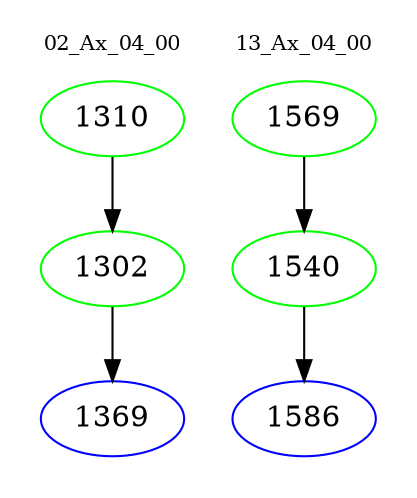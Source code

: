 digraph{
subgraph cluster_0 {
color = white
label = "02_Ax_04_00";
fontsize=10;
T0_1310 [label="1310", color="green"]
T0_1310 -> T0_1302 [color="black"]
T0_1302 [label="1302", color="green"]
T0_1302 -> T0_1369 [color="black"]
T0_1369 [label="1369", color="blue"]
}
subgraph cluster_1 {
color = white
label = "13_Ax_04_00";
fontsize=10;
T1_1569 [label="1569", color="green"]
T1_1569 -> T1_1540 [color="black"]
T1_1540 [label="1540", color="green"]
T1_1540 -> T1_1586 [color="black"]
T1_1586 [label="1586", color="blue"]
}
}
